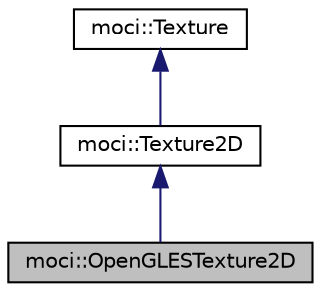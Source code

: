 digraph "moci::OpenGLESTexture2D"
{
  edge [fontname="Helvetica",fontsize="10",labelfontname="Helvetica",labelfontsize="10"];
  node [fontname="Helvetica",fontsize="10",shape=record];
  Node3 [label="moci::OpenGLESTexture2D",height=0.2,width=0.4,color="black", fillcolor="grey75", style="filled", fontcolor="black"];
  Node4 -> Node3 [dir="back",color="midnightblue",fontsize="10",style="solid",fontname="Helvetica"];
  Node4 [label="moci::Texture2D",height=0.2,width=0.4,color="black", fillcolor="white", style="filled",URL="$classmoci_1_1Texture2D.html"];
  Node5 -> Node4 [dir="back",color="midnightblue",fontsize="10",style="solid",fontname="Helvetica"];
  Node5 [label="moci::Texture",height=0.2,width=0.4,color="black", fillcolor="white", style="filled",URL="$classmoci_1_1Texture.html"];
}
